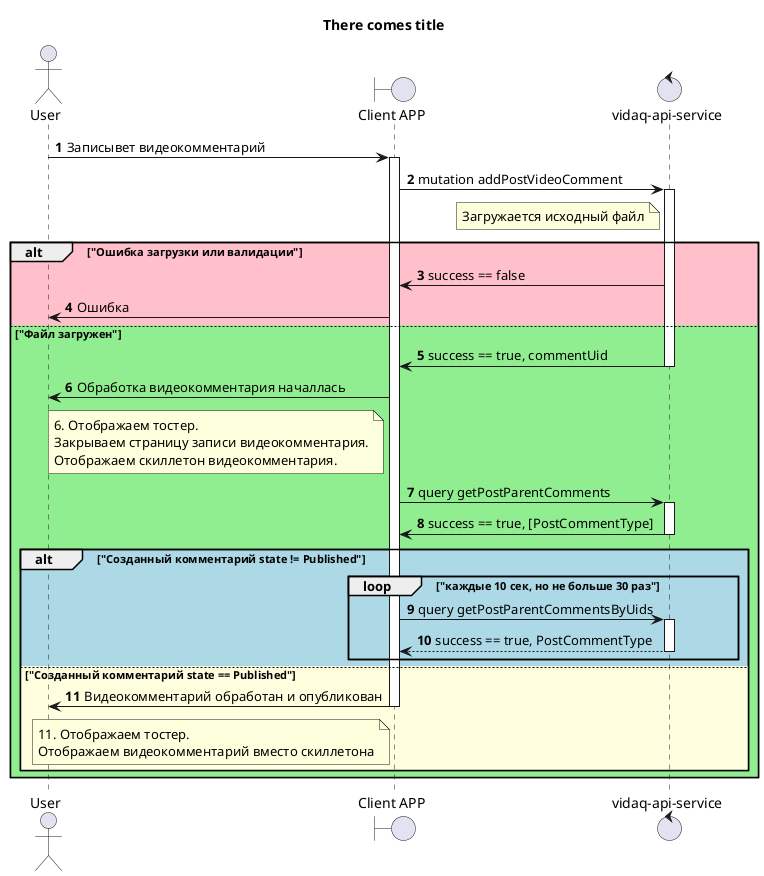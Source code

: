 @startuml
'https://plantuml.com/sequence-diagram
title "There comes title"

actor User as U
boundary "Client APP" as GUI
control "vidaq-api-service" as API

autonumber

U -> GUI: Записывет видеокомментарий
activate GUI
GUI -> API: mutation addPostVideoComment
activate API
note left API
Загружается исходный файл
end note
alt #Pink "Ошибка загрузки или валидации"
API -> GUI: success == false
GUI -> U: Ошибка
else #LightGreen "Файл загружен"
API -> GUI: success == true, commentUid
deactivate API
GUI -> U: Обработка видеокомментария началлась
note left GUI
%autonumber%. Отображаем тостер.
Закрываем страницу записи видеокомментария.
Отображаем скиллетон видеокомментария.
end note

GUI -> API: query getPostParentComments
activate API
API -> GUI: success == true, [PostCommentType]
deactivate API

alt #LightBlue "Созданный комментарий state != Published"
loop "каждые 10 сек, но не больше 30 раз"
GUI -> API: query getPostParentCommentsByUids
activate API
API --> GUI: success == true, PostCommentType
deactivate API
end loop

else #LightYellow "Созданный комментарий state == Published"

GUI -> U: Видеокомментарий обработан и опубликован
note left GUI
%autonumber%. Отображаем тостер.
Отображаем видеокомментарий вместо скиллетона
end note
deactivate GUI

end
end
@enduml